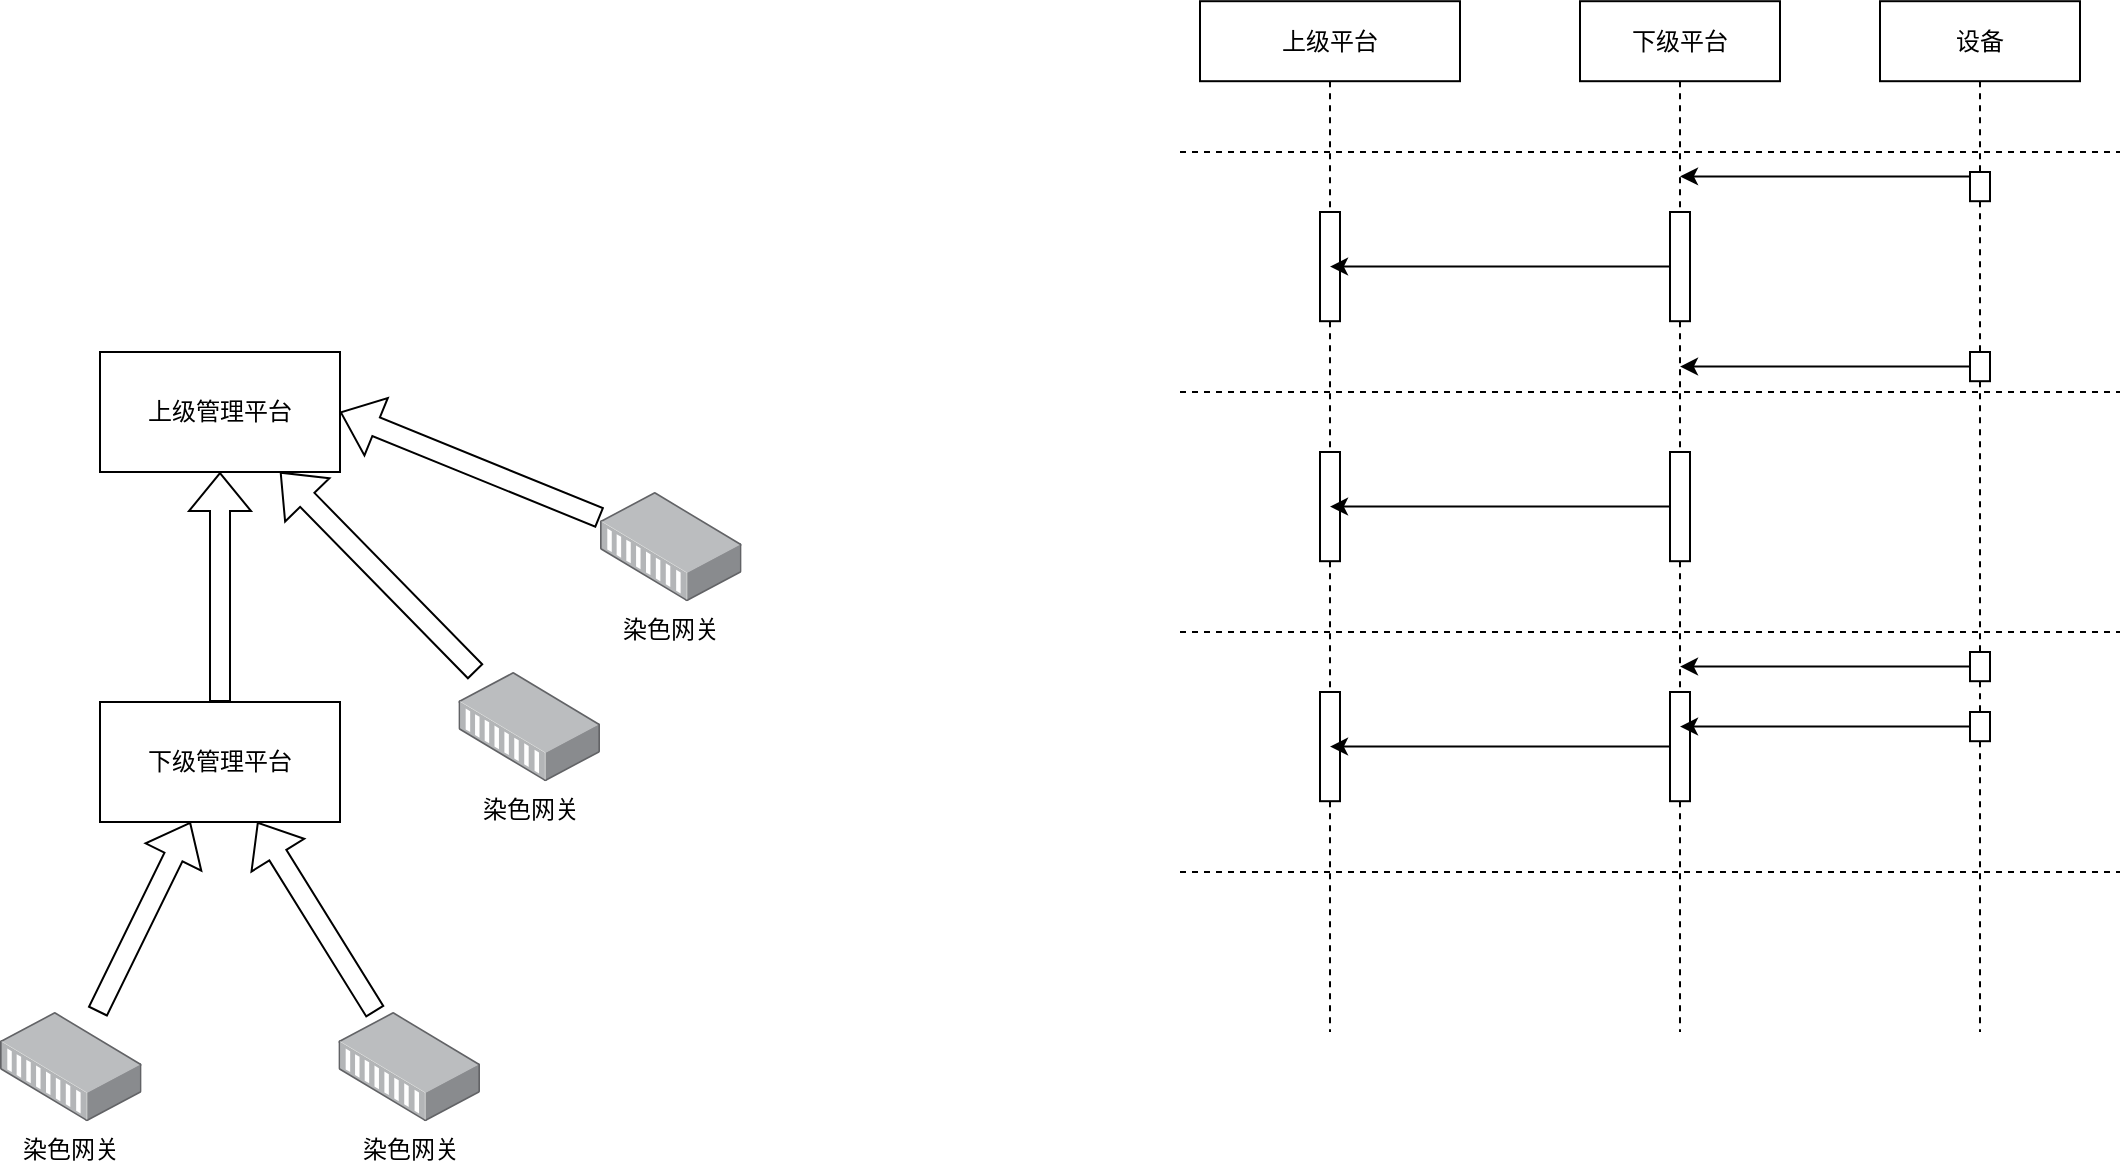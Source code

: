 <mxfile version="16.2.2" type="github">
  <diagram name="Page-1" id="c37626ed-c26b-45fb-9056-f9ebc6bb27b6">
    <mxGraphModel dx="929" dy="1403" grid="1" gridSize="10" guides="1" tooltips="1" connect="1" arrows="1" fold="1" page="1" pageScale="1" pageWidth="1100" pageHeight="850" background="none" math="0" shadow="0">
      <root>
        <mxCell id="0" />
        <mxCell id="1" parent="0" />
        <mxCell id="dhRPjGZvzD08Ao77nAWI-1" value="上级管理平台" style="rounded=0;whiteSpace=wrap;html=1;" vertex="1" parent="1">
          <mxGeometry x="310" y="-600" width="120" height="60" as="geometry" />
        </mxCell>
        <mxCell id="dhRPjGZvzD08Ao77nAWI-10" value="" style="edgeStyle=none;shape=flexArrow;rounded=0;orthogonalLoop=1;jettySize=auto;html=1;" edge="1" parent="1" source="dhRPjGZvzD08Ao77nAWI-2" target="dhRPjGZvzD08Ao77nAWI-1">
          <mxGeometry relative="1" as="geometry" />
        </mxCell>
        <mxCell id="dhRPjGZvzD08Ao77nAWI-2" value="下级管理平台" style="rounded=0;whiteSpace=wrap;html=1;" vertex="1" parent="1">
          <mxGeometry x="310" y="-425" width="120" height="60" as="geometry" />
        </mxCell>
        <mxCell id="dhRPjGZvzD08Ao77nAWI-11" value="" style="edgeStyle=none;shape=flexArrow;rounded=0;orthogonalLoop=1;jettySize=auto;html=1;entryX=0.75;entryY=1;entryDx=0;entryDy=0;" edge="1" parent="1" source="dhRPjGZvzD08Ao77nAWI-3" target="dhRPjGZvzD08Ao77nAWI-1">
          <mxGeometry relative="1" as="geometry" />
        </mxCell>
        <mxCell id="dhRPjGZvzD08Ao77nAWI-3" value="染色网关" style="points=[];aspect=fixed;html=1;align=center;shadow=0;dashed=0;image;image=img/lib/allied_telesis/media_converters/Media_Converter_Modular.svg;" vertex="1" parent="1">
          <mxGeometry x="489.2" y="-440" width="70.8" height="54.6" as="geometry" />
        </mxCell>
        <mxCell id="dhRPjGZvzD08Ao77nAWI-12" style="edgeStyle=none;shape=flexArrow;rounded=0;orthogonalLoop=1;jettySize=auto;html=1;entryX=1;entryY=0.5;entryDx=0;entryDy=0;" edge="1" parent="1" source="dhRPjGZvzD08Ao77nAWI-4" target="dhRPjGZvzD08Ao77nAWI-1">
          <mxGeometry relative="1" as="geometry" />
        </mxCell>
        <mxCell id="dhRPjGZvzD08Ao77nAWI-4" value="染色网关" style="points=[];aspect=fixed;html=1;align=center;shadow=0;dashed=0;image;image=img/lib/allied_telesis/media_converters/Media_Converter_Modular.svg;" vertex="1" parent="1">
          <mxGeometry x="560" y="-530" width="70.8" height="54.6" as="geometry" />
        </mxCell>
        <mxCell id="dhRPjGZvzD08Ao77nAWI-8" value="" style="shape=flexArrow;rounded=0;orthogonalLoop=1;jettySize=auto;html=1;" edge="1" parent="1" source="dhRPjGZvzD08Ao77nAWI-5" target="dhRPjGZvzD08Ao77nAWI-2">
          <mxGeometry relative="1" as="geometry" />
        </mxCell>
        <mxCell id="dhRPjGZvzD08Ao77nAWI-5" value="染色网关" style="points=[];aspect=fixed;html=1;align=center;shadow=0;dashed=0;image;image=img/lib/allied_telesis/media_converters/Media_Converter_Modular.svg;" vertex="1" parent="1">
          <mxGeometry x="260" y="-270" width="70.8" height="54.6" as="geometry" />
        </mxCell>
        <mxCell id="dhRPjGZvzD08Ao77nAWI-9" value="" style="edgeStyle=none;shape=flexArrow;rounded=0;orthogonalLoop=1;jettySize=auto;html=1;" edge="1" parent="1" source="dhRPjGZvzD08Ao77nAWI-6" target="dhRPjGZvzD08Ao77nAWI-2">
          <mxGeometry relative="1" as="geometry" />
        </mxCell>
        <mxCell id="dhRPjGZvzD08Ao77nAWI-6" value="染色网关" style="points=[];aspect=fixed;html=1;align=center;shadow=0;dashed=0;image;image=img/lib/allied_telesis/media_converters/Media_Converter_Modular.svg;" vertex="1" parent="1">
          <mxGeometry x="429.2" y="-270" width="70.8" height="54.6" as="geometry" />
        </mxCell>
        <mxCell id="dhRPjGZvzD08Ao77nAWI-18" value="上级平台" style="shape=umlLifeline;perimeter=lifelinePerimeter;whiteSpace=wrap;html=1;container=1;collapsible=0;recursiveResize=0;outlineConnect=0;" vertex="1" parent="1">
          <mxGeometry x="860" y="-775.4" width="130" height="515.4" as="geometry" />
        </mxCell>
        <mxCell id="dhRPjGZvzD08Ao77nAWI-32" value="" style="html=1;points=[];perimeter=orthogonalPerimeter;" vertex="1" parent="dhRPjGZvzD08Ao77nAWI-18">
          <mxGeometry x="60" y="105.4" width="10" height="54.6" as="geometry" />
        </mxCell>
        <mxCell id="dhRPjGZvzD08Ao77nAWI-46" value="" style="html=1;points=[];perimeter=orthogonalPerimeter;" vertex="1" parent="dhRPjGZvzD08Ao77nAWI-18">
          <mxGeometry x="60" y="225.4" width="10" height="54.6" as="geometry" />
        </mxCell>
        <mxCell id="dhRPjGZvzD08Ao77nAWI-48" value="" style="html=1;points=[];perimeter=orthogonalPerimeter;" vertex="1" parent="dhRPjGZvzD08Ao77nAWI-18">
          <mxGeometry x="60" y="345.4" width="10" height="54.6" as="geometry" />
        </mxCell>
        <mxCell id="dhRPjGZvzD08Ao77nAWI-29" value="下级平台" style="shape=umlLifeline;perimeter=lifelinePerimeter;whiteSpace=wrap;html=1;container=1;collapsible=0;recursiveResize=0;outlineConnect=0;" vertex="1" parent="1">
          <mxGeometry x="1050" y="-775.4" width="100" height="515.4" as="geometry" />
        </mxCell>
        <mxCell id="dhRPjGZvzD08Ao77nAWI-30" value="" style="html=1;points=[];perimeter=orthogonalPerimeter;" vertex="1" parent="dhRPjGZvzD08Ao77nAWI-29">
          <mxGeometry x="45" y="105.4" width="10" height="54.6" as="geometry" />
        </mxCell>
        <mxCell id="dhRPjGZvzD08Ao77nAWI-45" value="" style="html=1;points=[];perimeter=orthogonalPerimeter;" vertex="1" parent="dhRPjGZvzD08Ao77nAWI-29">
          <mxGeometry x="45" y="225.4" width="10" height="54.6" as="geometry" />
        </mxCell>
        <mxCell id="dhRPjGZvzD08Ao77nAWI-47" value="" style="html=1;points=[];perimeter=orthogonalPerimeter;" vertex="1" parent="dhRPjGZvzD08Ao77nAWI-29">
          <mxGeometry x="45" y="345.4" width="10" height="54.6" as="geometry" />
        </mxCell>
        <mxCell id="dhRPjGZvzD08Ao77nAWI-35" value="" style="endArrow=none;dashed=1;html=1;rounded=0;" edge="1" parent="1">
          <mxGeometry width="50" height="50" relative="1" as="geometry">
            <mxPoint x="850" y="-700" as="sourcePoint" />
            <mxPoint x="1320" y="-700" as="targetPoint" />
            <Array as="points" />
          </mxGeometry>
        </mxCell>
        <mxCell id="dhRPjGZvzD08Ao77nAWI-36" value="设备" style="shape=umlLifeline;perimeter=lifelinePerimeter;whiteSpace=wrap;html=1;container=1;collapsible=0;recursiveResize=0;outlineConnect=0;" vertex="1" parent="1">
          <mxGeometry x="1200" y="-775.4" width="100" height="515.4" as="geometry" />
        </mxCell>
        <mxCell id="dhRPjGZvzD08Ao77nAWI-37" value="" style="html=1;points=[];perimeter=orthogonalPerimeter;" vertex="1" parent="dhRPjGZvzD08Ao77nAWI-36">
          <mxGeometry x="45" y="85.4" width="10" height="14.6" as="geometry" />
        </mxCell>
        <mxCell id="dhRPjGZvzD08Ao77nAWI-42" value="" style="html=1;points=[];perimeter=orthogonalPerimeter;" vertex="1" parent="dhRPjGZvzD08Ao77nAWI-36">
          <mxGeometry x="45" y="175.4" width="10" height="14.6" as="geometry" />
        </mxCell>
        <mxCell id="dhRPjGZvzD08Ao77nAWI-43" value="" style="html=1;points=[];perimeter=orthogonalPerimeter;" vertex="1" parent="dhRPjGZvzD08Ao77nAWI-36">
          <mxGeometry x="45" y="325.4" width="10" height="14.6" as="geometry" />
        </mxCell>
        <mxCell id="dhRPjGZvzD08Ao77nAWI-44" value="" style="html=1;points=[];perimeter=orthogonalPerimeter;" vertex="1" parent="dhRPjGZvzD08Ao77nAWI-36">
          <mxGeometry x="45" y="355.4" width="10" height="14.6" as="geometry" />
        </mxCell>
        <mxCell id="dhRPjGZvzD08Ao77nAWI-38" value="" style="edgeStyle=none;rounded=0;orthogonalLoop=1;jettySize=auto;html=1;exitX=0;exitY=0.15;exitDx=0;exitDy=0;exitPerimeter=0;" edge="1" parent="1" source="dhRPjGZvzD08Ao77nAWI-37" target="dhRPjGZvzD08Ao77nAWI-29">
          <mxGeometry relative="1" as="geometry" />
        </mxCell>
        <mxCell id="dhRPjGZvzD08Ao77nAWI-39" value="" style="endArrow=none;dashed=1;html=1;rounded=0;" edge="1" parent="1">
          <mxGeometry width="50" height="50" relative="1" as="geometry">
            <mxPoint x="850" y="-580" as="sourcePoint" />
            <mxPoint x="1320" y="-580" as="targetPoint" />
            <Array as="points" />
          </mxGeometry>
        </mxCell>
        <mxCell id="dhRPjGZvzD08Ao77nAWI-40" value="" style="endArrow=none;dashed=1;html=1;rounded=0;" edge="1" parent="1">
          <mxGeometry width="50" height="50" relative="1" as="geometry">
            <mxPoint x="850" y="-460" as="sourcePoint" />
            <mxPoint x="1320" y="-460" as="targetPoint" />
            <Array as="points" />
          </mxGeometry>
        </mxCell>
        <mxCell id="dhRPjGZvzD08Ao77nAWI-41" value="" style="endArrow=none;dashed=1;html=1;rounded=0;" edge="1" parent="1">
          <mxGeometry width="50" height="50" relative="1" as="geometry">
            <mxPoint x="850" y="-340" as="sourcePoint" />
            <mxPoint x="1320" y="-340" as="targetPoint" />
            <Array as="points" />
          </mxGeometry>
        </mxCell>
        <mxCell id="dhRPjGZvzD08Ao77nAWI-49" value="" style="edgeStyle=none;rounded=0;orthogonalLoop=1;jettySize=auto;html=1;" edge="1" parent="1" source="dhRPjGZvzD08Ao77nAWI-45" target="dhRPjGZvzD08Ao77nAWI-18">
          <mxGeometry relative="1" as="geometry" />
        </mxCell>
        <mxCell id="dhRPjGZvzD08Ao77nAWI-51" value="" style="edgeStyle=none;rounded=0;orthogonalLoop=1;jettySize=auto;html=1;" edge="1" parent="1" source="dhRPjGZvzD08Ao77nAWI-30" target="dhRPjGZvzD08Ao77nAWI-18">
          <mxGeometry relative="1" as="geometry" />
        </mxCell>
        <mxCell id="dhRPjGZvzD08Ao77nAWI-52" value="" style="edgeStyle=none;rounded=0;orthogonalLoop=1;jettySize=auto;html=1;" edge="1" parent="1" source="dhRPjGZvzD08Ao77nAWI-47" target="dhRPjGZvzD08Ao77nAWI-18">
          <mxGeometry relative="1" as="geometry" />
        </mxCell>
        <mxCell id="dhRPjGZvzD08Ao77nAWI-53" value="" style="edgeStyle=none;rounded=0;orthogonalLoop=1;jettySize=auto;html=1;" edge="1" parent="1" source="dhRPjGZvzD08Ao77nAWI-42" target="dhRPjGZvzD08Ao77nAWI-29">
          <mxGeometry relative="1" as="geometry" />
        </mxCell>
        <mxCell id="dhRPjGZvzD08Ao77nAWI-54" value="" style="edgeStyle=none;rounded=0;orthogonalLoop=1;jettySize=auto;html=1;" edge="1" parent="1" source="dhRPjGZvzD08Ao77nAWI-43" target="dhRPjGZvzD08Ao77nAWI-29">
          <mxGeometry relative="1" as="geometry" />
        </mxCell>
        <mxCell id="dhRPjGZvzD08Ao77nAWI-55" value="" style="edgeStyle=none;rounded=0;orthogonalLoop=1;jettySize=auto;html=1;" edge="1" parent="1" source="dhRPjGZvzD08Ao77nAWI-44" target="dhRPjGZvzD08Ao77nAWI-29">
          <mxGeometry relative="1" as="geometry" />
        </mxCell>
      </root>
    </mxGraphModel>
  </diagram>
</mxfile>
